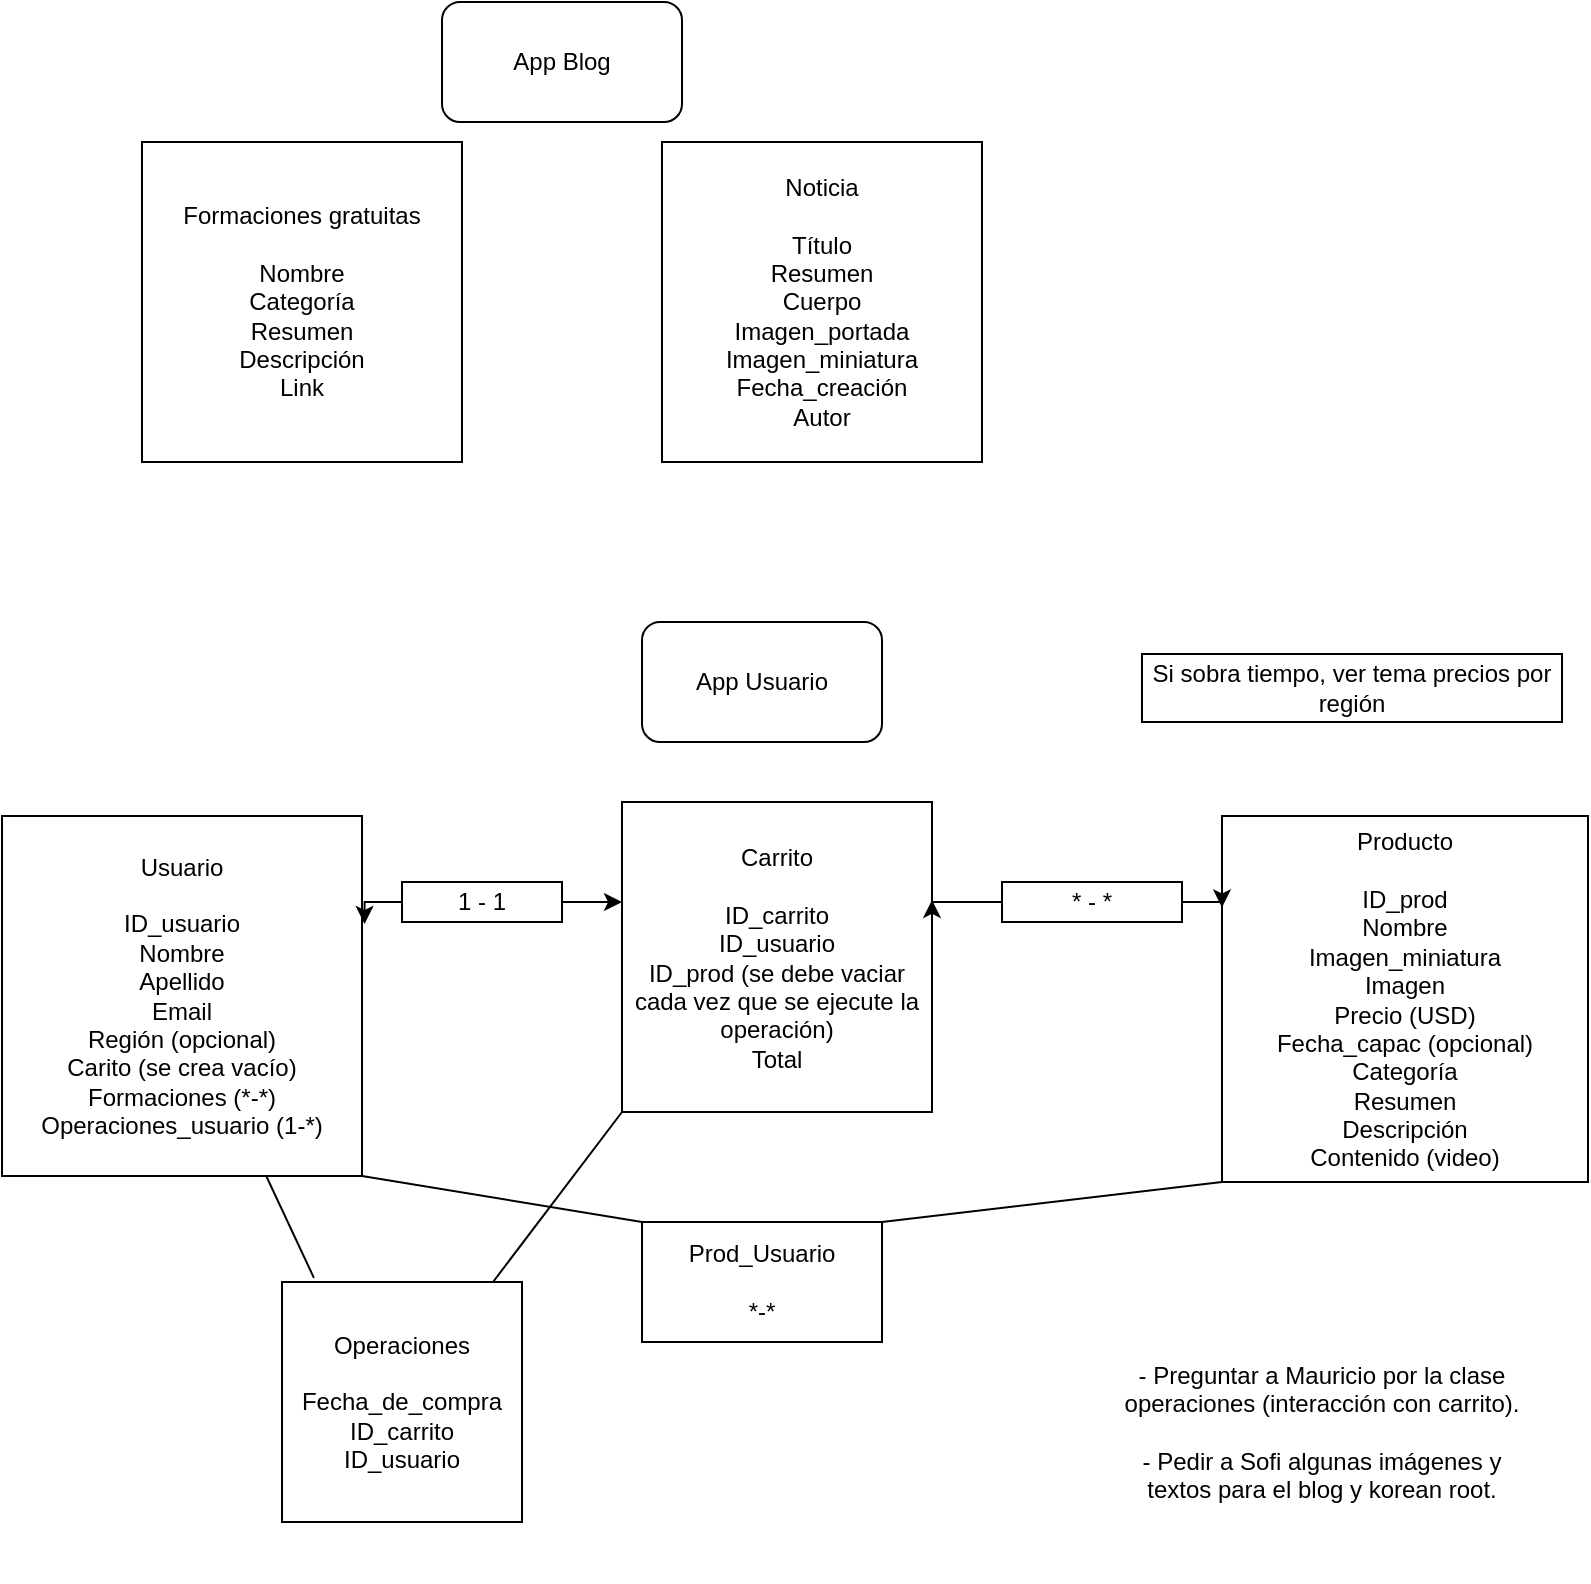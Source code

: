 <mxfile version="17.4.2" type="github">
  <diagram id="C5RBs43oDa-KdzZeNtuy" name="Page-1">
    <mxGraphModel dx="868" dy="1651" grid="1" gridSize="10" guides="1" tooltips="1" connect="1" arrows="1" fold="1" page="1" pageScale="1" pageWidth="827" pageHeight="1169" math="0" shadow="0">
      <root>
        <mxCell id="WIyWlLk6GJQsqaUBKTNV-0" />
        <mxCell id="WIyWlLk6GJQsqaUBKTNV-1" parent="WIyWlLk6GJQsqaUBKTNV-0" />
        <mxCell id="WhERLxw59ei3A0i4JcfN-0" value="Usuario&lt;br&gt;&lt;br&gt;ID_usuario&lt;br&gt;Nombre&lt;br&gt;Apellido&lt;br&gt;Email&lt;br&gt;Región (opcional)&lt;br&gt;Carito (se crea vacío)&lt;br&gt;Formaciones (*-*)&lt;br&gt;Operaciones_usuario (1-*)" style="whiteSpace=wrap;html=1;aspect=fixed;" vertex="1" parent="WIyWlLk6GJQsqaUBKTNV-1">
          <mxGeometry x="30" y="-723" width="180" height="180" as="geometry" />
        </mxCell>
        <mxCell id="WhERLxw59ei3A0i4JcfN-2" value="Producto&lt;br&gt;&lt;br&gt;ID_prod&lt;br&gt;Nombre&lt;br&gt;Imagen_miniatura&lt;br&gt;Imagen&lt;br&gt;Precio (USD)&lt;br&gt;Fecha_capac (opcional)&lt;br&gt;Categoría&lt;br&gt;Resumen&lt;br&gt;Descripción&lt;br&gt;Contenido (video)" style="whiteSpace=wrap;html=1;aspect=fixed;" vertex="1" parent="WIyWlLk6GJQsqaUBKTNV-1">
          <mxGeometry x="640" y="-723" width="183" height="183" as="geometry" />
        </mxCell>
        <mxCell id="WhERLxw59ei3A0i4JcfN-3" value="Formaciones gratuitas&lt;br&gt;&lt;br&gt;Nombre&lt;br&gt;Categoría&lt;br&gt;Resumen&lt;br&gt;Descripción&lt;br&gt;Link" style="whiteSpace=wrap;html=1;aspect=fixed;" vertex="1" parent="WIyWlLk6GJQsqaUBKTNV-1">
          <mxGeometry x="100" y="-1060" width="160" height="160" as="geometry" />
        </mxCell>
        <mxCell id="WhERLxw59ei3A0i4JcfN-4" value="App Usuario" style="rounded=1;whiteSpace=wrap;html=1;" vertex="1" parent="WIyWlLk6GJQsqaUBKTNV-1">
          <mxGeometry x="350" y="-820" width="120" height="60" as="geometry" />
        </mxCell>
        <mxCell id="WhERLxw59ei3A0i4JcfN-5" value="Carrito&lt;br&gt;&lt;br&gt;ID_carrito&lt;br&gt;ID_usuario&lt;br&gt;ID_prod (se debe vaciar cada vez que se ejecute la operación)&lt;br&gt;Total" style="whiteSpace=wrap;html=1;aspect=fixed;" vertex="1" parent="WIyWlLk6GJQsqaUBKTNV-1">
          <mxGeometry x="340" y="-730" width="155" height="155" as="geometry" />
        </mxCell>
        <mxCell id="WhERLxw59ei3A0i4JcfN-31" style="edgeStyle=orthogonalEdgeStyle;rounded=0;orthogonalLoop=1;jettySize=auto;html=1;exitX=0;exitY=0.5;exitDx=0;exitDy=0;entryX=1.007;entryY=0.3;entryDx=0;entryDy=0;entryPerimeter=0;" edge="1" parent="WIyWlLk6GJQsqaUBKTNV-1" source="WhERLxw59ei3A0i4JcfN-9" target="WhERLxw59ei3A0i4JcfN-0">
          <mxGeometry relative="1" as="geometry" />
        </mxCell>
        <mxCell id="WhERLxw59ei3A0i4JcfN-32" style="edgeStyle=orthogonalEdgeStyle;rounded=0;orthogonalLoop=1;jettySize=auto;html=1;exitX=1;exitY=0.5;exitDx=0;exitDy=0;entryX=0;entryY=0.323;entryDx=0;entryDy=0;entryPerimeter=0;" edge="1" parent="WIyWlLk6GJQsqaUBKTNV-1" source="WhERLxw59ei3A0i4JcfN-9" target="WhERLxw59ei3A0i4JcfN-5">
          <mxGeometry relative="1" as="geometry" />
        </mxCell>
        <mxCell id="WhERLxw59ei3A0i4JcfN-9" value="1 - 1" style="rounded=0;whiteSpace=wrap;html=1;" vertex="1" parent="WIyWlLk6GJQsqaUBKTNV-1">
          <mxGeometry x="230" y="-690" width="80" height="20" as="geometry" />
        </mxCell>
        <mxCell id="WhERLxw59ei3A0i4JcfN-29" style="edgeStyle=orthogonalEdgeStyle;rounded=0;orthogonalLoop=1;jettySize=auto;html=1;exitX=0;exitY=0.5;exitDx=0;exitDy=0;entryX=1;entryY=0.316;entryDx=0;entryDy=0;entryPerimeter=0;" edge="1" parent="WIyWlLk6GJQsqaUBKTNV-1" source="WhERLxw59ei3A0i4JcfN-11" target="WhERLxw59ei3A0i4JcfN-5">
          <mxGeometry relative="1" as="geometry" />
        </mxCell>
        <mxCell id="WhERLxw59ei3A0i4JcfN-30" style="edgeStyle=orthogonalEdgeStyle;rounded=0;orthogonalLoop=1;jettySize=auto;html=1;exitX=1;exitY=0.5;exitDx=0;exitDy=0;entryX=0;entryY=0.25;entryDx=0;entryDy=0;" edge="1" parent="WIyWlLk6GJQsqaUBKTNV-1" source="WhERLxw59ei3A0i4JcfN-11" target="WhERLxw59ei3A0i4JcfN-2">
          <mxGeometry relative="1" as="geometry" />
        </mxCell>
        <mxCell id="WhERLxw59ei3A0i4JcfN-11" value="* - *" style="rounded=0;whiteSpace=wrap;html=1;" vertex="1" parent="WIyWlLk6GJQsqaUBKTNV-1">
          <mxGeometry x="530" y="-690" width="90" height="20" as="geometry" />
        </mxCell>
        <mxCell id="WhERLxw59ei3A0i4JcfN-15" value="Prod_Usuario&lt;br&gt;&lt;br&gt;*-*" style="rounded=0;whiteSpace=wrap;html=1;" vertex="1" parent="WIyWlLk6GJQsqaUBKTNV-1">
          <mxGeometry x="350" y="-520" width="120" height="60" as="geometry" />
        </mxCell>
        <mxCell id="WhERLxw59ei3A0i4JcfN-16" value="" style="endArrow=none;html=1;rounded=0;exitX=1;exitY=1;exitDx=0;exitDy=0;entryX=0;entryY=0;entryDx=0;entryDy=0;" edge="1" parent="WIyWlLk6GJQsqaUBKTNV-1" source="WhERLxw59ei3A0i4JcfN-0" target="WhERLxw59ei3A0i4JcfN-15">
          <mxGeometry width="50" height="50" relative="1" as="geometry">
            <mxPoint x="340" y="-490" as="sourcePoint" />
            <mxPoint x="390" y="-540" as="targetPoint" />
          </mxGeometry>
        </mxCell>
        <mxCell id="WhERLxw59ei3A0i4JcfN-17" value="" style="endArrow=none;html=1;rounded=0;entryX=1;entryY=0;entryDx=0;entryDy=0;exitX=0;exitY=1;exitDx=0;exitDy=0;" edge="1" parent="WIyWlLk6GJQsqaUBKTNV-1" source="WhERLxw59ei3A0i4JcfN-2" target="WhERLxw59ei3A0i4JcfN-15">
          <mxGeometry width="50" height="50" relative="1" as="geometry">
            <mxPoint x="340" y="-490" as="sourcePoint" />
            <mxPoint x="390" y="-540" as="targetPoint" />
          </mxGeometry>
        </mxCell>
        <mxCell id="WhERLxw59ei3A0i4JcfN-18" value="Si sobra tiempo, ver tema precios por región" style="rounded=0;whiteSpace=wrap;html=1;" vertex="1" parent="WIyWlLk6GJQsqaUBKTNV-1">
          <mxGeometry x="600" y="-804" width="210" height="34" as="geometry" />
        </mxCell>
        <mxCell id="WhERLxw59ei3A0i4JcfN-19" value="Operaciones&lt;br&gt;&lt;br&gt;Fecha_de_compra&lt;br&gt;ID_carrito&lt;br&gt;ID_usuario" style="whiteSpace=wrap;html=1;aspect=fixed;" vertex="1" parent="WIyWlLk6GJQsqaUBKTNV-1">
          <mxGeometry x="170" y="-490" width="120" height="120" as="geometry" />
        </mxCell>
        <mxCell id="WhERLxw59ei3A0i4JcfN-20" value="" style="endArrow=none;html=1;rounded=0;entryX=0;entryY=1;entryDx=0;entryDy=0;" edge="1" parent="WIyWlLk6GJQsqaUBKTNV-1" source="WhERLxw59ei3A0i4JcfN-19" target="WhERLxw59ei3A0i4JcfN-5">
          <mxGeometry width="50" height="50" relative="1" as="geometry">
            <mxPoint x="290" y="-525" as="sourcePoint" />
            <mxPoint x="340" y="-575" as="targetPoint" />
          </mxGeometry>
        </mxCell>
        <mxCell id="WhERLxw59ei3A0i4JcfN-21" value="" style="endArrow=none;html=1;rounded=0;exitX=0.133;exitY=-0.017;exitDx=0;exitDy=0;exitPerimeter=0;" edge="1" parent="WIyWlLk6GJQsqaUBKTNV-1" source="WhERLxw59ei3A0i4JcfN-19" target="WhERLxw59ei3A0i4JcfN-0">
          <mxGeometry width="50" height="50" relative="1" as="geometry">
            <mxPoint x="170" y="-490" as="sourcePoint" />
            <mxPoint x="220" y="-540" as="targetPoint" />
          </mxGeometry>
        </mxCell>
        <mxCell id="WhERLxw59ei3A0i4JcfN-34" value="App Blog" style="rounded=1;whiteSpace=wrap;html=1;" vertex="1" parent="WIyWlLk6GJQsqaUBKTNV-1">
          <mxGeometry x="250" y="-1130" width="120" height="60" as="geometry" />
        </mxCell>
        <mxCell id="WhERLxw59ei3A0i4JcfN-35" value="Noticia&lt;br&gt;&lt;br&gt;Título&lt;br&gt;Resumen&lt;br&gt;Cuerpo&lt;br&gt;Imagen_portada&lt;br&gt;Imagen_miniatura&lt;br&gt;Fecha_creación&lt;br&gt;Autor" style="whiteSpace=wrap;html=1;aspect=fixed;" vertex="1" parent="WIyWlLk6GJQsqaUBKTNV-1">
          <mxGeometry x="360" y="-1060" width="160" height="160" as="geometry" />
        </mxCell>
        <mxCell id="WhERLxw59ei3A0i4JcfN-36" value="- Preguntar a Mauricio por la clase operaciones (interacción con carrito).&lt;br&gt;&lt;br&gt;- Pedir a Sofi algunas imágenes y textos para el blog y korean root." style="text;html=1;strokeColor=none;fillColor=none;align=center;verticalAlign=middle;whiteSpace=wrap;rounded=0;" vertex="1" parent="WIyWlLk6GJQsqaUBKTNV-1">
          <mxGeometry x="590" y="-490" width="200" height="150" as="geometry" />
        </mxCell>
      </root>
    </mxGraphModel>
  </diagram>
</mxfile>
